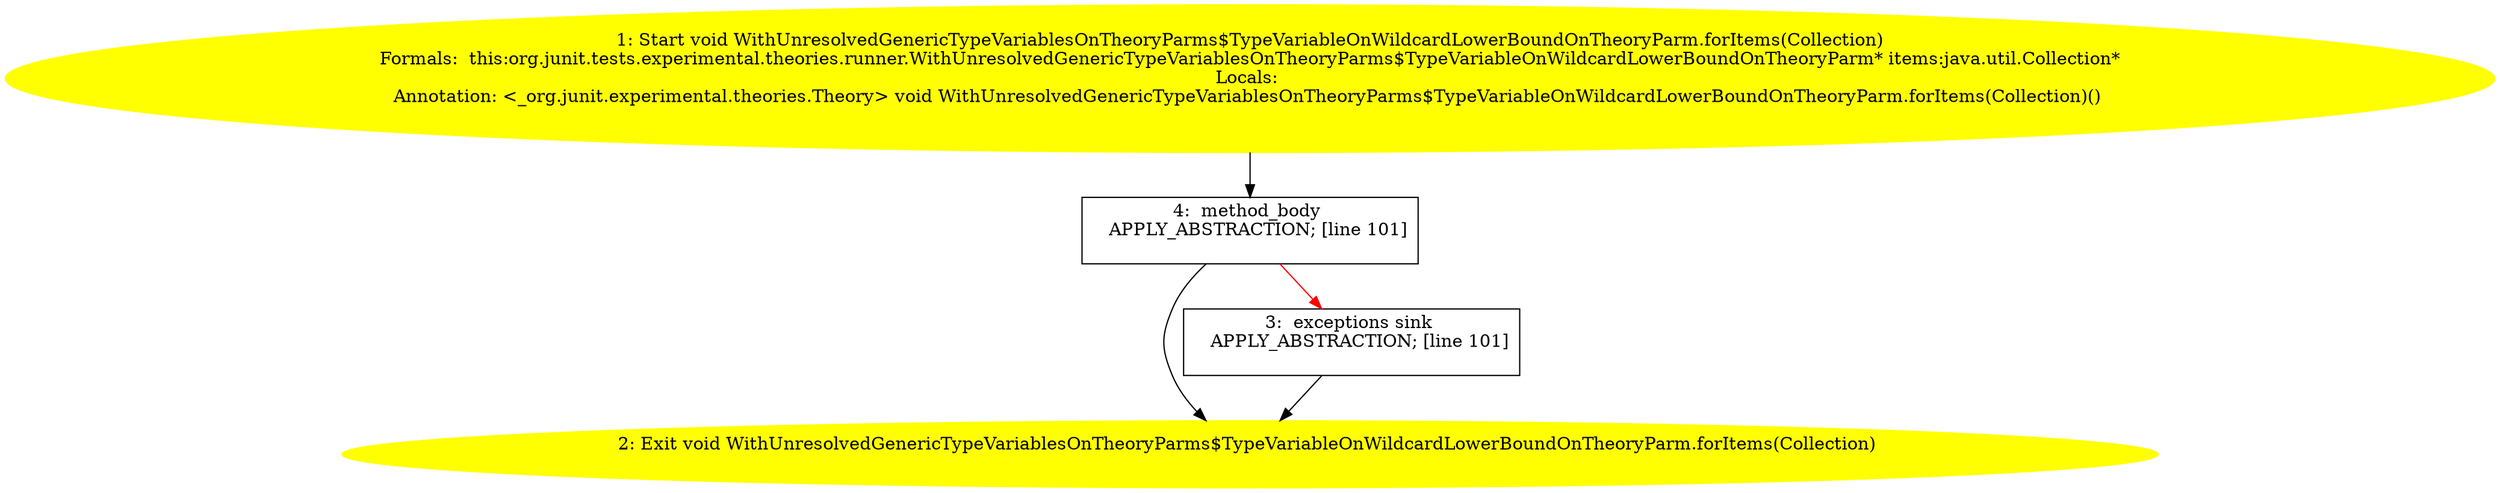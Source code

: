 /* @generated */
digraph cfg {
"org.junit.tests.experimental.theories.runner.WithUnresolvedGenericTypeVariablesOnTheoryParms$TypeVar.33e173a6bb7744c2b86963ed68a4420c_1" [label="1: Start void WithUnresolvedGenericTypeVariablesOnTheoryParms$TypeVariableOnWildcardLowerBoundOnTheoryParm.forItems(Collection)\nFormals:  this:org.junit.tests.experimental.theories.runner.WithUnresolvedGenericTypeVariablesOnTheoryParms$TypeVariableOnWildcardLowerBoundOnTheoryParm* items:java.util.Collection*\nLocals: \nAnnotation: <_org.junit.experimental.theories.Theory> void WithUnresolvedGenericTypeVariablesOnTheoryParms$TypeVariableOnWildcardLowerBoundOnTheoryParm.forItems(Collection)() \n  " color=yellow style=filled]
	

	 "org.junit.tests.experimental.theories.runner.WithUnresolvedGenericTypeVariablesOnTheoryParms$TypeVar.33e173a6bb7744c2b86963ed68a4420c_1" -> "org.junit.tests.experimental.theories.runner.WithUnresolvedGenericTypeVariablesOnTheoryParms$TypeVar.33e173a6bb7744c2b86963ed68a4420c_4" ;
"org.junit.tests.experimental.theories.runner.WithUnresolvedGenericTypeVariablesOnTheoryParms$TypeVar.33e173a6bb7744c2b86963ed68a4420c_2" [label="2: Exit void WithUnresolvedGenericTypeVariablesOnTheoryParms$TypeVariableOnWildcardLowerBoundOnTheoryParm.forItems(Collection) \n  " color=yellow style=filled]
	

"org.junit.tests.experimental.theories.runner.WithUnresolvedGenericTypeVariablesOnTheoryParms$TypeVar.33e173a6bb7744c2b86963ed68a4420c_3" [label="3:  exceptions sink \n   APPLY_ABSTRACTION; [line 101]\n " shape="box"]
	

	 "org.junit.tests.experimental.theories.runner.WithUnresolvedGenericTypeVariablesOnTheoryParms$TypeVar.33e173a6bb7744c2b86963ed68a4420c_3" -> "org.junit.tests.experimental.theories.runner.WithUnresolvedGenericTypeVariablesOnTheoryParms$TypeVar.33e173a6bb7744c2b86963ed68a4420c_2" ;
"org.junit.tests.experimental.theories.runner.WithUnresolvedGenericTypeVariablesOnTheoryParms$TypeVar.33e173a6bb7744c2b86963ed68a4420c_4" [label="4:  method_body \n   APPLY_ABSTRACTION; [line 101]\n " shape="box"]
	

	 "org.junit.tests.experimental.theories.runner.WithUnresolvedGenericTypeVariablesOnTheoryParms$TypeVar.33e173a6bb7744c2b86963ed68a4420c_4" -> "org.junit.tests.experimental.theories.runner.WithUnresolvedGenericTypeVariablesOnTheoryParms$TypeVar.33e173a6bb7744c2b86963ed68a4420c_2" ;
	 "org.junit.tests.experimental.theories.runner.WithUnresolvedGenericTypeVariablesOnTheoryParms$TypeVar.33e173a6bb7744c2b86963ed68a4420c_4" -> "org.junit.tests.experimental.theories.runner.WithUnresolvedGenericTypeVariablesOnTheoryParms$TypeVar.33e173a6bb7744c2b86963ed68a4420c_3" [color="red" ];
}
